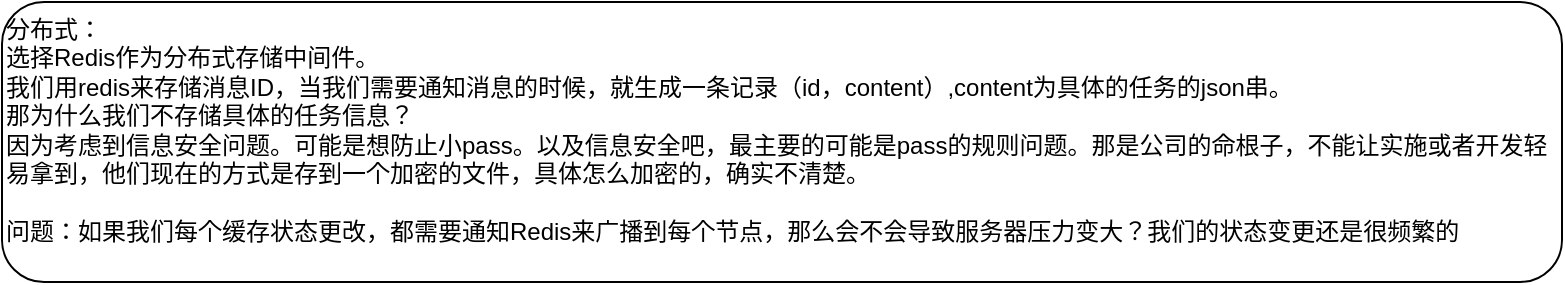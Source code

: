 <mxfile version="21.7.4" type="github">
  <diagram name="第 1 页" id="1XJYP80JxbJxhC29MnGr">
    <mxGraphModel dx="1434" dy="752" grid="1" gridSize="10" guides="1" tooltips="1" connect="1" arrows="1" fold="1" page="1" pageScale="1" pageWidth="827" pageHeight="1169" math="0" shadow="0">
      <root>
        <mxCell id="0" />
        <mxCell id="1" parent="0" />
        <mxCell id="axaWvUbI3fm5PjR0QgIP-2" value="分布式：&lt;br&gt;选择Redis作为分布式存储中间件。&lt;br&gt;我们用redis来存储消息ID，当我们需要通知消息的时候，就生成一条记录（id，content）,content为具体的任务的json串。&lt;br&gt;那为什么我们不存储具体的任务信息？&lt;br&gt;因为考虑到信息安全问题。可能是想防止小pass。以及信息安全吧，最主要的可能是pass的规则问题。那是公司的命根子，不能让实施或者开发轻易拿到，他们现在的方式是存到一个加密的文件，具体怎么加密的，确实不清楚。&lt;br&gt;&lt;br&gt;问题：如果我们每个缓存状态更改，都需要通知Redis来广播到每个节点，那么会不会导致服务器压力变大？我们的状态变更还是很频繁的" style="rounded=1;whiteSpace=wrap;html=1;verticalAlign=top;align=left;" vertex="1" parent="1">
          <mxGeometry x="100" y="260" width="780" height="140" as="geometry" />
        </mxCell>
      </root>
    </mxGraphModel>
  </diagram>
</mxfile>
